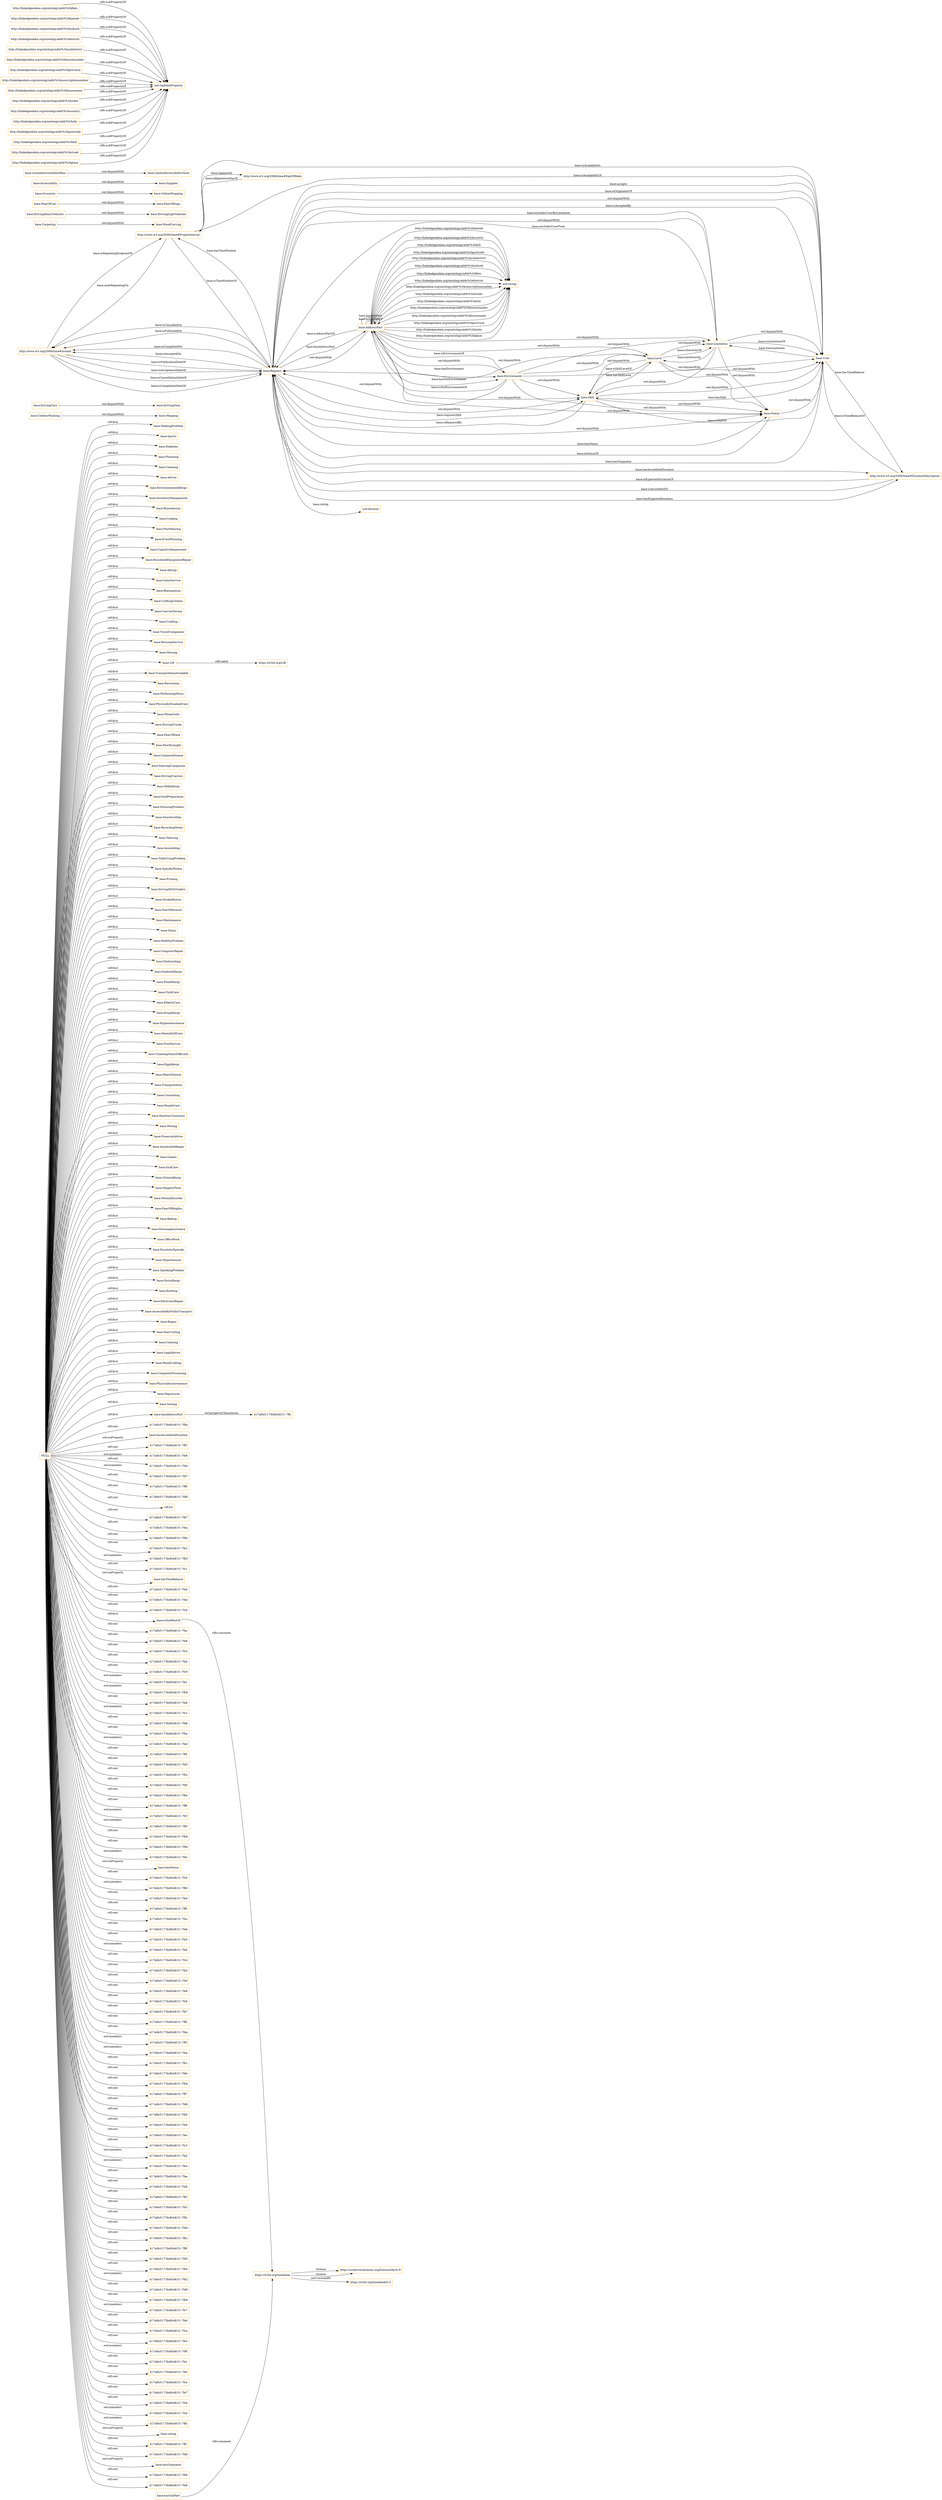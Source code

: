 digraph ar2dtool_diagram { 
rankdir=LR;
size="1501"
node [shape = rectangle, color="orange"]; "base:WalkingProblem" "base:Sports" "base:Mopping" "base:Diabetes" "base:Plumbing" "base:Cleaning" "base:Advice" "base:DrivingCars" "base:EnvironmentalAllergy" "base:InventoryManagement" "base:Hypotension" "base:Cooking" "base:PoorHearing" "base:EventPlanning" "base:CognitiveImpairment" "http://www.w3.org/2006/time#Instant" "base:HouseholdEquipmentRepair" "base:Allergy" "base:SalesService" "base:Rheumatism" "http://www.w3.org/2006/time#DayOfWeek" "base:CraftingClothes" "base:UnevenTerrain" "base:Crafting" "base:Carpeting" "base:TravelCompanion" "base:PersonalService" "base:Mowing" "base:DrivingHeavyVehicles" "http://www.w3.org/2006/time#ProperInterval" "base:Lift" "base:TransportationAvailable" "base:Recreation" "base:PerformingMusic" "base:PhysicallyDisabledCare" "base:PhoneCalls" "base:DrivingTrucks" "base:FearOfDark" "base:PoorEyesight" "base:CommonDisease" "base:DancingCompanion" "base:DrivingTractors" "base:FearOfDogs" "base:MilkAllergy" "base:Groceries" "base:FoodPreparation" "base:DressingProblem" "base:SensitiveSkin" "base:RecordingNotes" "base:Tailoring" "base:Assembling" "base:Level" "base:Limitation" "base:ToiletUsingProblem" "base:SpecificPhobia" "base:Pruning" "base:DrivingWithTrailers" "base:StrokeHistory" "base:WoodCarving" "base:FearOfAnimals" "base:Maintenance" "base:AddressPart" "base:User" "base:Stairs" "base:MobilityProblem" "base:ComputerRepair" "base:Dishwashing" "base:SeafoodAllergy" "base:FoodAllergy" "base:ChildCare" "base:DrivingVans" "base:ClothesWashing" "base:OnlineShopping" "base:Accessibility" "base:ElderlyCare" "base:DrugAllergy" "base:HygieneAssitance" "base:MentallyIllCare" "base:Environment" "base:FoodService" "base:ClimbingStairsDifficulty" "base:EggAllergy" "base:HeartDisease" "http://www.w3.org/2006/time#DurationDescription" "base:Transportation" "base:Status" "base:Counseling" "base:PeopleCare" "base:WeatherConstraint" "base:Writing" "base:FinancialAdvice" "base:LimitedAccessibilityRain" "base:AutomobileRepair" "base:Games" "base:SickCare" "base:GlutenAllergy" "base:SlipperyFloor" "base:Request" "base:FearOfCats" "base:MentalDisorder" "base:FearOfHeights" "base:Baking" "base:DrivingLightVehicles" "base:DressingAssistance" "base:OfficeWork" "base:PsychoticEpisode" "base:Hypertension" "base:SpeakingProblem" "base:NutsAllergy" "base:Knitting" "base:LimitedAccessibilitySnow" "base:ElectronicRepair" "base:AccessibleByPublicTransport" "base:Repair" "base:Skill" "base:Supplies" "base:HairCutting" "base:Catering" "base:LegalAdvice" "base:WoodCrafting" "base:ComputerProcessing" "base:PhysicalInconvenience" "base:Depression" "base:Sewing" ; /*classes style*/
	"http://linkedgeodata.org/ontology/addr%3Aflats" -> "owl:topDataProperty" [ label = "rdfs:subPropertyOf" ];
	"base:hasSubPart" -> "https://w3id.org/timebank" [ label = "rdfs:comment" ];
	"base:Groceries" -> "base:OnlineShopping" [ label = "owl:disjointWith" ];
	"base:FearOfCats" -> "base:FearOfDogs" [ label = "owl:disjointWith" ];
	"base:LimitedAccessibilityRain" -> "base:LimitedAccessibilitySnow" [ label = "owl:disjointWith" ];
	"base:Limitation" -> "base:User" [ label = "owl:disjointWith" ];
	"base:Limitation" -> "base:Status" [ label = "owl:disjointWith" ];
	"base:Limitation" -> "base:Skill" [ label = "owl:disjointWith" ];
	"base:Limitation" -> "base:Request" [ label = "owl:disjointWith" ];
	"http://linkedgeodata.org/ontology/addr%3Ahamlet" -> "owl:topDataProperty" [ label = "rdfs:subPropertyOf" ];
	"http://linkedgeodata.org/ontology/addr%3Asuburb" -> "owl:topDataProperty" [ label = "rdfs:subPropertyOf" ];
	"http://linkedgeodata.org/ontology/addr%3Adistrict" -> "owl:topDataProperty" [ label = "rdfs:subPropertyOf" ];
	"http://linkedgeodata.org/ontology/addr%3Asubdistrict" -> "owl:topDataProperty" [ label = "rdfs:subPropertyOf" ];
	"base:Request" -> "base:User" [ label = "owl:disjointWith" ];
	"base:Request" -> "base:Status" [ label = "owl:disjointWith" ];
	"base:Request" -> "base:Skill" [ label = "owl:disjointWith" ];
	"base:Carpeting" -> "base:WoodCarving" [ label = "owl:disjointWith" ];
	"base:Lift" -> "https://w3id.org/Lift" [ label = "rdfs:label" ];
	"base:DrivingHeavyVehicles" -> "base:DrivingLightVehicles" [ label = "owl:disjointWith" ];
	"base:hasAddressPart" -> "417afdcf:173bdfcb815:-7ffc" [ label = "owl:propertyChainAxiom" ];
	"base:AddressPart" -> "base:Level" [ label = "owl:disjointWith" ];
	"base:AddressPart" -> "base:Request" [ label = "owl:disjointWith" ];
	"base:AddressPart" -> "base:Limitation" [ label = "owl:disjointWith" ];
	"base:AddressPart" -> "base:Environment" [ label = "owl:disjointWith" ];
	"base:AddressPart" -> "base:Status" [ label = "owl:disjointWith" ];
	"base:AddressPart" -> "base:Skill" [ label = "owl:disjointWith" ];
	"http://linkedgeodata.org/ontology/addr%3Ahousenumber" -> "owl:topDataProperty" [ label = "rdfs:subPropertyOf" ];
	"http://linkedgeodata.org/ontology/addr%3Aprovince" -> "owl:topDataProperty" [ label = "rdfs:subPropertyOf" ];
	"base:Accessibility" -> "base:Supplies" [ label = "owl:disjointWith" ];
	"http://linkedgeodata.org/ontology/addr%3Aconscriptionnumber" -> "owl:topDataProperty" [ label = "rdfs:subPropertyOf" ];
	"base:Skill" -> "base:User" [ label = "owl:disjointWith" ];
	"base:Skill" -> "base:Status" [ label = "owl:disjointWith" ];
	"http://linkedgeodata.org/ontology/addr%3Ahousename" -> "owl:topDataProperty" [ label = "rdfs:subPropertyOf" ];
	"NULL" -> "417afdcf:173bdfcb815:-7fbb" [ label = "rdf:rest" ];
	"NULL" -> "base:hasAccreditedDuration" [ label = "owl:onProperty" ];
	"NULL" -> "417afdcf:173bdfcb815:-7ff5" [ label = "rdf:rest" ];
	"NULL" -> "417afdcf:173bdfcb815:-7fe8" [ label = "owl:members" ];
	"NULL" -> "417afdcf:173bdfcb815:-7fd4" [ label = "rdf:rest" ];
	"NULL" -> "base:MentallyIllCare" [ label = "rdf:first" ];
	"NULL" -> "417afdcf:173bdfcb815:-7fd7" [ label = "owl:members" ];
	"NULL" -> "base:FearOfHeights" [ label = "rdf:first" ];
	"NULL" -> "base:DressingAssistance" [ label = "rdf:first" ];
	"NULL" -> "417afdcf:173bdfcb815:-7ff9" [ label = "rdf:rest" ];
	"NULL" -> "base:RecordingNotes" [ label = "rdf:first" ];
	"NULL" -> "base:AutomobileRepair" [ label = "rdf:first" ];
	"NULL" -> "417afdcf:173bdfcb815:-7fd8" [ label = "rdf:rest" ];
	"NULL" -> "rdf:nil" [ label = "rdf:rest" ];
	"NULL" -> "base:PersonalService" [ label = "rdf:first" ];
	"NULL" -> "base:HygieneAssitance" [ label = "rdf:first" ];
	"NULL" -> "417afdcf:173bdfcb815:-7fb7" [ label = "rdf:rest" ];
	"NULL" -> "base:SeafoodAllergy" [ label = "rdf:first" ];
	"NULL" -> "417afdcf:173bdfcb815:-7fea" [ label = "rdf:rest" ];
	"NULL" -> "base:Pruning" [ label = "rdf:first" ];
	"NULL" -> "417afdcf:173bdfcb815:-7f9e" [ label = "rdf:rest" ];
	"NULL" -> "417afdcf:173bdfcb815:-7fe2" [ label = "rdf:rest" ];
	"NULL" -> "417afdcf:173bdfcb815:-7fb3" [ label = "owl:members" ];
	"NULL" -> "417afdcf:173bdfcb815:-7fc1" [ label = "rdf:rest" ];
	"NULL" -> "base:SalesService" [ label = "rdf:first" ];
	"NULL" -> "base:hasTimeBalance" [ label = "owl:onProperty" ];
	"NULL" -> "417afdcf:173bdfcb815:-7fa0" [ label = "rdf:rest" ];
	"NULL" -> "base:StrokeHistory" [ label = "rdf:first" ];
	"NULL" -> "417afdcf:173bdfcb815:-7fee" [ label = "rdf:rest" ];
	"NULL" -> "417afdcf:173bdfcb815:-7fcd" [ label = "rdf:rest" ];
	"NULL" -> "base:OfficeWork" [ label = "rdf:first" ];
	"NULL" -> "base:Assembling" [ label = "rdf:first" ];
	"NULL" -> "base:isSubPartOf" [ label = "rdf:first" ];
	"NULL" -> "base:Sewing" [ label = "rdf:first" ];
	"NULL" -> "417afdcf:173bdfcb815:-7fac" [ label = "rdf:rest" ];
	"NULL" -> "417afdcf:173bdfcb815:-7fe6" [ label = "rdf:rest" ];
	"NULL" -> "base:FoodAllergy" [ label = "rdf:first" ];
	"NULL" -> "417afdcf:173bdfcb815:-7fc5" [ label = "rdf:rest" ];
	"NULL" -> "base:DrugAllergy" [ label = "rdf:first" ];
	"NULL" -> "base:DrivingTrucks" [ label = "rdf:first" ];
	"NULL" -> "base:NutsAllergy" [ label = "rdf:first" ];
	"NULL" -> "417afdcf:173bdfcb815:-7fa4" [ label = "rdf:rest" ];
	"NULL" -> "base:Recreation" [ label = "rdf:first" ];
	"NULL" -> "base:FoodService" [ label = "rdf:first" ];
	"NULL" -> "base:Games" [ label = "rdf:first" ];
	"NULL" -> "base:Lift" [ label = "rdf:first" ];
	"NULL" -> "417afdcf:173bdfcb815:-7fc9" [ label = "rdf:rest" ];
	"NULL" -> "base:Sports" [ label = "rdf:first" ];
	"NULL" -> "417afdcf:173bdfcb815:-7fe1" [ label = "owl:members" ];
	"NULL" -> "417afdcf:173bdfcb815:-7fb9" [ label = "owl:members" ];
	"NULL" -> "417afdcf:173bdfcb815:-7fa8" [ label = "rdf:rest" ];
	"NULL" -> "417afdcf:173bdfcb815:-7fc2" [ label = "owl:members" ];
	"NULL" -> "base:AccessibleByPublicTransport" [ label = "rdf:first" ];
	"NULL" -> "417afdcf:173bdfcb815:-7fdb" [ label = "rdf:rest" ];
	"NULL" -> "base:Cooking" [ label = "rdf:first" ];
	"NULL" -> "base:Transportation" [ label = "rdf:first" ];
	"NULL" -> "417afdcf:173bdfcb815:-7fba" [ label = "rdf:rest" ];
	"NULL" -> "417afdcf:173bdfcb815:-7fad" [ label = "owl:members" ];
	"NULL" -> "417afdcf:173bdfcb815:-7ff4" [ label = "rdf:rest" ];
	"NULL" -> "base:ClimbingStairsDifficulty" [ label = "rdf:first" ];
	"NULL" -> "base:SlipperyFloor" [ label = "rdf:first" ];
	"NULL" -> "base:FoodPreparation" [ label = "rdf:first" ];
	"NULL" -> "417afdcf:173bdfcb815:-7fd3" [ label = "rdf:rest" ];
	"NULL" -> "base:DrivingWithTrailers" [ label = "rdf:first" ];
	"NULL" -> "417afdcf:173bdfcb815:-7fb2" [ label = "rdf:rest" ];
	"NULL" -> "417afdcf:173bdfcb815:-7fdf" [ label = "rdf:rest" ];
	"NULL" -> "417afdcf:173bdfcb815:-7fbe" [ label = "rdf:rest" ];
	"NULL" -> "base:Diabetes" [ label = "rdf:first" ];
	"NULL" -> "417afdcf:173bdfcb815:-7ff8" [ label = "rdf:rest" ];
	"NULL" -> "base:hasAddressPart" [ label = "rdf:first" ];
	"NULL" -> "417afdcf:173bdfcb815:-7fcf" [ label = "owl:members" ];
	"NULL" -> "417afdcf:173bdfcb815:-7fbf" [ label = "owl:members" ];
	"NULL" -> "base:Plumbing" [ label = "rdf:first" ];
	"NULL" -> "417afdcf:173bdfcb815:-7fb6" [ label = "rdf:rest" ];
	"NULL" -> "417afdcf:173bdfcb815:-7f9d" [ label = "rdf:rest" ];
	"NULL" -> "417afdcf:173bdfcb815:-7fdc" [ label = "owl:members" ];
	"NULL" -> "base:SpecificPhobia" [ label = "rdf:first" ];
	"NULL" -> "base:hasStatus" [ label = "owl:onProperty" ];
	"NULL" -> "base:Knitting" [ label = "rdf:first" ];
	"NULL" -> "417afdcf:173bdfcb815:-7fc0" [ label = "rdf:rest" ];
	"NULL" -> "base:ElderlyCare" [ label = "rdf:first" ];
	"NULL" -> "417afdcf:173bdfcb815:-7fb0" [ label = "owl:members" ];
	"NULL" -> "417afdcf:173bdfcb815:-7fed" [ label = "rdf:rest" ];
	"NULL" -> "base:Rheumatism" [ label = "rdf:first" ];
	"NULL" -> "417afdcf:173bdfcb815:-7ff0" [ label = "rdf:rest" ];
	"NULL" -> "417afdcf:173bdfcb815:-7fcc" [ label = "rdf:rest" ];
	"NULL" -> "417afdcf:173bdfcb815:-7fab" [ label = "rdf:rest" ];
	"NULL" -> "417afdcf:173bdfcb815:-7fe5" [ label = "rdf:rest" ];
	"NULL" -> "417afdcf:173bdfcb815:-7fa5" [ label = "owl:members" ];
	"NULL" -> "base:Maintenance" [ label = "rdf:first" ];
	"NULL" -> "417afdcf:173bdfcb815:-7fc4" [ label = "rdf:rest" ];
	"NULL" -> "base:Allergy" [ label = "rdf:first" ];
	"NULL" -> "417afdcf:173bdfcb815:-7fa3" [ label = "rdf:rest" ];
	"NULL" -> "base:SpeakingProblem" [ label = "rdf:first" ];
	"NULL" -> "417afdcf:173bdfcb815:-7faf" [ label = "rdf:rest" ];
	"NULL" -> "base:DressingProblem" [ label = "rdf:first" ];
	"NULL" -> "417afdcf:173bdfcb815:-7fe9" [ label = "rdf:rest" ];
	"NULL" -> "417afdcf:173bdfcb815:-7fc8" [ label = "rdf:rest" ];
	"NULL" -> "417afdcf:173bdfcb815:-7fa7" [ label = "rdf:rest" ];
	"NULL" -> "417afdcf:173bdfcb815:-7ffb" [ label = "rdf:rest" ];
	"NULL" -> "base:PoorEyesight" [ label = "rdf:first" ];
	"NULL" -> "base:WeatherConstraint" [ label = "rdf:first" ];
	"NULL" -> "417afdcf:173bdfcb815:-7fda" [ label = "rdf:rest" ];
	"NULL" -> "base:EventPlanning" [ label = "rdf:first" ];
	"NULL" -> "base:HeartDisease" [ label = "rdf:first" ];
	"NULL" -> "base:DrivingTractors" [ label = "rdf:first" ];
	"NULL" -> "417afdcf:173bdfcb815:-7ff3" [ label = "owl:members" ];
	"NULL" -> "417afdcf:173bdfcb815:-7faa" [ label = "owl:members" ];
	"NULL" -> "base:MobilityProblem" [ label = "rdf:first" ];
	"NULL" -> "base:LegalAdvice" [ label = "rdf:first" ];
	"NULL" -> "base:Writing" [ label = "rdf:first" ];
	"NULL" -> "base:CognitiveImpairment" [ label = "rdf:first" ];
	"NULL" -> "base:FearOfAnimals" [ label = "rdf:first" ];
	"NULL" -> "417afdcf:173bdfcb815:-7fb1" [ label = "rdf:rest" ];
	"NULL" -> "base:TransportationAvailable" [ label = "rdf:first" ];
	"NULL" -> "417afdcf:173bdfcb815:-7fde" [ label = "rdf:rest" ];
	"NULL" -> "base:MilkAllergy" [ label = "rdf:first" ];
	"NULL" -> "417afdcf:173bdfcb815:-7fbd" [ label = "rdf:rest" ];
	"NULL" -> "417afdcf:173bdfcb815:-7ff7" [ label = "rdf:rest" ];
	"NULL" -> "base:ChildCare" [ label = "rdf:first" ];
	"NULL" -> "417afdcf:173bdfcb815:-7fd6" [ label = "rdf:rest" ];
	"NULL" -> "417afdcf:173bdfcb815:-7fb5" [ label = "rdf:rest" ];
	"NULL" -> "base:ElectronicRepair" [ label = "rdf:first" ];
	"NULL" -> "base:Depression" [ label = "rdf:first" ];
	"NULL" -> "base:EnvironmentalAllergy" [ label = "rdf:first" ];
	"NULL" -> "base:Dishwashing" [ label = "rdf:first" ];
	"NULL" -> "417afdcf:173bdfcb815:-7fe0" [ label = "rdf:rest" ];
	"NULL" -> "base:PhysicalInconvenience" [ label = "rdf:first" ];
	"NULL" -> "base:PoorHearing" [ label = "rdf:first" ];
	"NULL" -> "base:InventoryManagement" [ label = "rdf:first" ];
	"NULL" -> "base:ToiletUsingProblem" [ label = "rdf:first" ];
	"NULL" -> "base:Advice" [ label = "rdf:first" ];
	"NULL" -> "417afdcf:173bdfcb815:-7fec" [ label = "rdf:rest" ];
	"NULL" -> "base:Stairs" [ label = "rdf:first" ];
	"NULL" -> "417afdcf:173bdfcb815:-7fc3" [ label = "rdf:rest" ];
	"NULL" -> "417afdcf:173bdfcb815:-7fa2" [ label = "owl:members" ];
	"NULL" -> "base:Hypertension" [ label = "rdf:first" ];
	"NULL" -> "417afdcf:173bdfcb815:-7fe4" [ label = "owl:members" ];
	"NULL" -> "417afdcf:173bdfcb815:-7fae" [ label = "rdf:rest" ];
	"NULL" -> "base:TravelCompanion" [ label = "rdf:first" ];
	"NULL" -> "base:Counseling" [ label = "rdf:first" ];
	"NULL" -> "base:PerformingMusic" [ label = "rdf:first" ];
	"NULL" -> "417afdcf:173bdfcb815:-7fa6" [ label = "rdf:rest" ];
	"NULL" -> "base:PeopleCare" [ label = "rdf:first" ];
	"NULL" -> "base:Hypotension" [ label = "rdf:first" ];
	"NULL" -> "base:MentalDisorder" [ label = "rdf:first" ];
	"NULL" -> "base:EggAllergy" [ label = "rdf:first" ];
	"NULL" -> "base:WoodCrafting" [ label = "rdf:first" ];
	"NULL" -> "417afdcf:173bdfcb815:-7ff2" [ label = "rdf:rest" ];
	"NULL" -> "base:ComputerProcessing" [ label = "rdf:first" ];
	"NULL" -> "417afdcf:173bdfcb815:-7fd1" [ label = "rdf:rest" ];
	"NULL" -> "base:UnevenTerrain" [ label = "rdf:first" ];
	"NULL" -> "base:FearOfDark" [ label = "rdf:first" ];
	"NULL" -> "417afdcf:173bdfcb815:-7f9c" [ label = "rdf:rest" ];
	"NULL" -> "417afdcf:173bdfcb815:-7fdd" [ label = "rdf:rest" ];
	"NULL" -> "base:Baking" [ label = "rdf:first" ];
	"NULL" -> "417afdcf:173bdfcb815:-7fbc" [ label = "rdf:rest" ];
	"NULL" -> "base:Tailoring" [ label = "rdf:first" ];
	"NULL" -> "417afdcf:173bdfcb815:-7ff6" [ label = "rdf:rest" ];
	"NULL" -> "base:SensitiveSkin" [ label = "rdf:first" ];
	"NULL" -> "base:SickCare" [ label = "rdf:first" ];
	"NULL" -> "417afdcf:173bdfcb815:-7fd5" [ label = "rdf:rest" ];
	"NULL" -> "base:DancingCompanion" [ label = "rdf:first" ];
	"NULL" -> "417afdcf:173bdfcb815:-7fb4" [ label = "rdf:rest" ];
	"NULL" -> "base:HairCutting" [ label = "rdf:first" ];
	"NULL" -> "base:FinancialAdvice" [ label = "rdf:first" ];
	"NULL" -> "417afdcf:173bdfcb815:-7fd2" [ label = "owl:members" ];
	"NULL" -> "base:CraftingClothes" [ label = "rdf:first" ];
	"NULL" -> "417afdcf:173bdfcb815:-7fd9" [ label = "rdf:rest" ];
	"NULL" -> "417afdcf:173bdfcb815:-7fb8" [ label = "rdf:rest" ];
	"NULL" -> "417afdcf:173bdfcb815:-7fc7" [ label = "owl:members" ];
	"NULL" -> "417afdcf:173bdfcb815:-7feb" [ label = "rdf:rest" ];
	"NULL" -> "417afdcf:173bdfcb815:-7fca" [ label = "rdf:rest" ];
	"NULL" -> "base:GlutenAllergy" [ label = "rdf:first" ];
	"NULL" -> "417afdcf:173bdfcb815:-7fe3" [ label = "rdf:rest" ];
	"NULL" -> "417afdcf:173bdfcb815:-7f9f" [ label = "owl:members" ];
	"NULL" -> "base:PhysicallyDisabledCare" [ label = "rdf:first" ];
	"NULL" -> "base:PsychoticEpisode" [ label = "rdf:first" ];
	"NULL" -> "base:Mowing" [ label = "rdf:first" ];
	"NULL" -> "417afdcf:173bdfcb815:-7fa1" [ label = "rdf:rest" ];
	"NULL" -> "417afdcf:173bdfcb815:-7fef" [ label = "rdf:rest" ];
	"NULL" -> "417afdcf:173bdfcb815:-7fce" [ label = "rdf:rest" ];
	"NULL" -> "base:Crafting" [ label = "rdf:first" ];
	"NULL" -> "417afdcf:173bdfcb815:-7fe7" [ label = "rdf:rest" ];
	"NULL" -> "417afdcf:173bdfcb815:-7fc6" [ label = "rdf:rest" ];
	"NULL" -> "base:CommonDisease" [ label = "rdf:first" ];
	"NULL" -> "base:Cleaning" [ label = "rdf:first" ];
	"NULL" -> "base:WalkingProblem" [ label = "rdf:first" ];
	"NULL" -> "base:Repair" [ label = "rdf:first" ];
	"NULL" -> "base:ComputerRepair" [ label = "rdf:first" ];
	"NULL" -> "417afdcf:173bdfcb815:-7fcb" [ label = "owl:members" ];
	"NULL" -> "417afdcf:173bdfcb815:-7ffa" [ label = "owl:members" ];
	"NULL" -> "base:rating" [ label = "owl:onProperty" ];
	"NULL" -> "417afdcf:173bdfcb815:-7ff1" [ label = "rdf:rest" ];
	"NULL" -> "417afdcf:173bdfcb815:-7fd0" [ label = "rdf:rest" ];
	"NULL" -> "base:hasOriginator" [ label = "owl:onProperty" ];
	"NULL" -> "417afdcf:173bdfcb815:-7f9b" [ label = "rdf:rest" ];
	"NULL" -> "417afdcf:173bdfcb815:-7fa9" [ label = "rdf:rest" ];
	"NULL" -> "base:PhoneCalls" [ label = "rdf:first" ];
	"NULL" -> "base:HouseholdEquipmentRepair" [ label = "rdf:first" ];
	"NULL" -> "base:Catering" [ label = "rdf:first" ];
	"http://linkedgeodata.org/ontology/addr%3Astate" -> "owl:topDataProperty" [ label = "rdfs:subPropertyOf" ];
	"base:DrivingCars" -> "base:DrivingVans" [ label = "owl:disjointWith" ];
	"http://linkedgeodata.org/ontology/addr%3Acountry" -> "owl:topDataProperty" [ label = "rdfs:subPropertyOf" ];
	"http://linkedgeodata.org/ontology/addr%3Acity" -> "owl:topDataProperty" [ label = "rdfs:subPropertyOf" ];
	"http://linkedgeodata.org/ontology/addr%3Apostcode" -> "owl:topDataProperty" [ label = "rdfs:subPropertyOf" ];
	"base:Status" -> "base:User" [ label = "owl:disjointWith" ];
	"base:isSubPartOf" -> "https://w3id.org/timebank" [ label = "rdfs:comment" ];
	"https://w3id.org/timebank" -> "https://creativecommons.org/licenses/by/4.0/" [ label = ":license" ];
	"https://w3id.org/timebank" -> "https://creativecommons.org/licenses/by/4.0/" [ label = ":license" ];
	"https://w3id.org/timebank" -> "https://w3id.org/timebank/0.3" [ label = "owl:versionIRI" ];
	"base:Level" -> "base:User" [ label = "owl:disjointWith" ];
	"base:Level" -> "base:Status" [ label = "owl:disjointWith" ];
	"base:Level" -> "base:Skill" [ label = "owl:disjointWith" ];
	"base:Level" -> "base:Request" [ label = "owl:disjointWith" ];
	"base:Level" -> "base:Limitation" [ label = "owl:disjointWith" ];
	"http://linkedgeodata.org/ontology/addr%3Afull" -> "owl:topDataProperty" [ label = "rdfs:subPropertyOf" ];
	"http://linkedgeodata.org/ontology/addr%3Astreet" -> "owl:topDataProperty" [ label = "rdfs:subPropertyOf" ];
	"base:ClothesWashing" -> "base:Mopping" [ label = "owl:disjointWith" ];
	"http://linkedgeodata.org/ontology/addr%3Aplace" -> "owl:topDataProperty" [ label = "rdfs:subPropertyOf" ];
	"base:Environment" -> "base:Request" [ label = "owl:disjointWith" ];
	"base:Environment" -> "base:Limitation" [ label = "owl:disjointWith" ];
	"base:Environment" -> "base:Status" [ label = "owl:disjointWith" ];
	"base:Environment" -> "base:Skill" [ label = "owl:disjointWith" ];
	"base:Environment" -> "base:User" [ label = "owl:disjointWith" ];
	"base:Environment" -> "base:Level" [ label = "owl:disjointWith" ];
	"http://www.w3.org/2006/time#Instant" -> "base:Request" [ label = "base:isPublicationDateOf" ];
	"http://www.w3.org/2006/time#ProperInterval" -> "http://www.w3.org/2006/time#Instant" [ label = "base:endsRepeatingOn" ];
	"base:AddressPart" -> "base:AddressPart" [ label = "base:isSubPartOf" ];
	"base:Request" -> "http://www.w3.org/2006/time#Instant" [ label = "base:isCancelledOn" ];
	"http://www.w3.org/2006/time#ProperInterval" -> "base:Request" [ label = "base:isTimeWindowOf" ];
	"base:Request" -> "http://www.w3.org/2006/time#Instant" [ label = "base:isPublishedOn" ];
	"base:AddressPart" -> "xsd:string" [ label = "http://linkedgeodata.org/ontology/addr%3Ahousenumber" ];
	"base:AddressPart" -> "xsd:string" [ label = "http://linkedgeodata.org/ontology/addr%3Ahousename" ];
	"base:Request" -> "http://www.w3.org/2006/time#Instant" [ label = "base:isCompletedOn" ];
	"base:Request" -> "xsd:decimal" [ label = "base:rating" ];
	"base:Environment" -> "base:AddressPart" [ label = "base:isNotEnvironmentOf" ];
	"base:AddressPart" -> "xsd:string" [ label = "http://linkedgeodata.org/ontology/addr%3Aprovince" ];
	"base:AddressPart" -> "xsd:string" [ label = "http://linkedgeodata.org/ontology/addr%3Astate" ];
	"base:Limitation" -> "base:User" [ label = "base:isLimitationOf" ];
	"base:User" -> "http://www.w3.org/2006/time#DurationDescription" [ label = "base:hasTimeBalance" ];
	"base:Request" -> "base:Skill" [ label = "base:requiresSkill" ];
	"http://www.w3.org/2006/time#DurationDescription" -> "base:Request" [ label = "base:isExpectedDurationOf" ];
	"base:AddressPart" -> "xsd:string" [ label = "http://linkedgeodata.org/ontology/addr%3Aplace" ];
	"base:AddressPart" -> "xsd:string" [ label = "http://linkedgeodata.org/ontology/addr%3Ahamlet" ];
	"base:AddressPart" -> "xsd:string" [ label = "http://linkedgeodata.org/ontology/addr%3Acountry" ];
	"base:AddressPart" -> "xsd:string" [ label = "http://linkedgeodata.org/ontology/addr%3Afull" ];
	"http://www.w3.org/2006/time#DayOfWeek" -> "http://www.w3.org/2006/time#ProperInterval" [ label = "base:isRepetitionDayOf" ];
	"base:Request" -> "base:Limitation" [ label = "base:excludesUserByLimitation" ];
	"base:Environment" -> "base:AddressPart" [ label = "base:isEnvironmentOf" ];
	"base:Request" -> "base:AddressPart" [ label = "base:hasAddressPart" ];
	"base:AddressPart" -> "xsd:string" [ label = "http://linkedgeodata.org/ontology/addr%3Apostcode" ];
	"base:Status" -> "base:Request" [ label = "base:isStatusOf" ];
	"base:Request" -> "base:Status" [ label = "base:hasStatus" ];
	"base:AddressPart" -> "xsd:string" [ label = "http://linkedgeodata.org/ontology/addr%3Asubdistrict" ];
	"base:Limitation" -> "base:Request" [ label = "base:excludesUserFrom" ];
	"base:User" -> "base:Limitation" [ label = "base:hasLimitation" ];
	"base:Skill" -> "base:Level" [ label = "base:hasSkillLevel" ];
	"base:Level" -> "base:Limitation" [ label = "base:isSeverityOf" ];
	"base:Request" -> "http://www.w3.org/2006/time#ProperInterval" [ label = "base:hasTimeWindow" ];
	"base:Skill" -> "base:User" [ label = "base:isSkillOf" ];
	"http://www.w3.org/2006/time#Instant" -> "http://www.w3.org/2006/time#ProperInterval" [ label = "base:isRepeatingEndpointOf" ];
	"base:AddressPart" -> "base:Environment" [ label = "base:hasEnvironment" ];
	"base:AddressPart" -> "base:Environment" [ label = "base:hasNotEnvironment" ];
	"base:Level" -> "base:Skill" [ label = "base:isSkillLevelOf" ];
	"base:User" -> "base:Skill" [ label = "base:hasSkill" ];
	"base:Request" -> "http://www.w3.org/2006/time#DurationDescription" [ label = "base:hasAccreditedDuration" ];
	"base:User" -> "base:Request" [ label = "base:accepts" ];
	"base:AddressPart" -> "xsd:string" [ label = "http://linkedgeodata.org/ontology/addr%3Asuburb" ];
	"http://www.w3.org/2006/time#Instant" -> "base:Request" [ label = "base:isAcceptanceDateOf" ];
	"http://www.w3.org/2006/time#Instant" -> "base:Request" [ label = "base:isCancellationDateOf" ];
	"base:AddressPart" -> "xsd:string" [ label = "http://linkedgeodata.org/ontology/addr%3Aflats" ];
	"base:User" -> "base:Request" [ label = "base:isOriginatorOf" ];
	"http://www.w3.org/2006/time#DurationDescription" -> "base:User" [ label = "base:isTimeBalanceOf" ];
	"base:AddressPart" -> "xsd:string" [ label = "http://linkedgeodata.org/ontology/addr%3Adistrict" ];
	"base:AddressPart" -> "base:Request" [ label = "base:isAdressPartOf" ];
	"base:AddressPart" -> "base:AddressPart" [ label = "base:hasSubPart" ];
	"base:Limitation" -> "base:Level" [ label = "base:hasSeverity" ];
	"base:Request" -> "base:User" [ label = "base:isAcceptedBy" ];
	"base:AddressPart" -> "xsd:string" [ label = "http://linkedgeodata.org/ontology/addr%3Aconscriptionnumber" ];
	"http://www.w3.org/2006/time#ProperInterval" -> "base:User" [ label = "base:isAvailabilityOf" ];
	"base:AddressPart" -> "xsd:string" [ label = "http://linkedgeodata.org/ontology/addr%3Astreet" ];
	"http://www.w3.org/2006/time#ProperInterval" -> "http://www.w3.org/2006/time#DayOfWeek" [ label = "base:repeatsOn" ];
	"base:AddressPart" -> "xsd:string" [ label = "http://linkedgeodata.org/ontology/addr%3Acity" ];
	"base:Request" -> "http://www.w3.org/2006/time#Instant" [ label = "base:isAcceptedOn" ];
	"base:Skill" -> "base:Request" [ label = "base:isRequiredBy" ];
	"base:User" -> "http://www.w3.org/2006/time#ProperInterval" [ label = "base:isAvailableOn" ];
	"base:Request" -> "http://www.w3.org/2006/time#DurationDescription" [ label = "base:hasExpectedDuration" ];
	"http://www.w3.org/2006/time#Instant" -> "base:Request" [ label = "base:isCompletionDateOf" ];
	"base:Request" -> "base:User" [ label = "base:hasOriginator" ];
	"http://www.w3.org/2006/time#DurationDescription" -> "base:Request" [ label = "base:isAccreditedTo" ];

}
